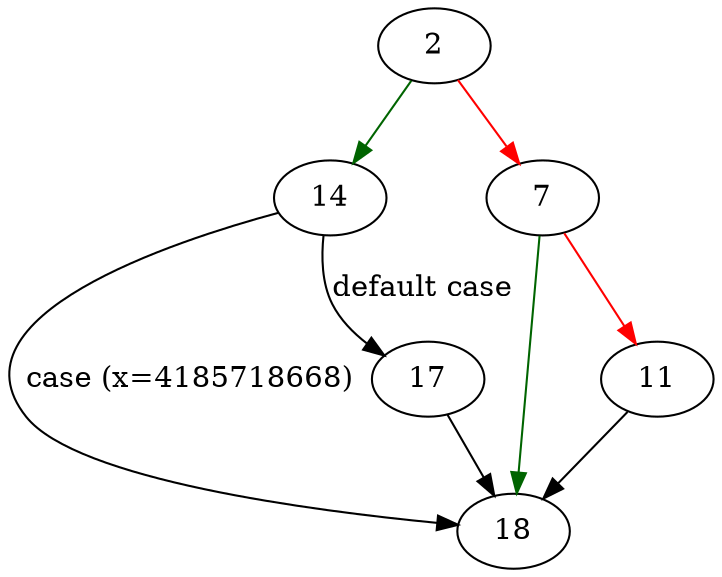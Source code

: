 strict digraph "fremote" {
	// Node definitions.
	2 [entry=true];
	14;
	7;
	18;
	11;
	17;

	// Edge definitions.
	2 -> 14 [
		color=darkgreen
		cond=true
	];
	2 -> 7 [
		color=red
		cond=false
	];
	14 -> 18 [
		cond="case (x=4185718668)"
		label="case (x=4185718668)"
	];
	14 -> 17 [
		cond="default case"
		label="default case"
	];
	7 -> 18 [
		color=darkgreen
		cond=true
	];
	7 -> 11 [
		color=red
		cond=false
	];
	11 -> 18;
	17 -> 18;
}